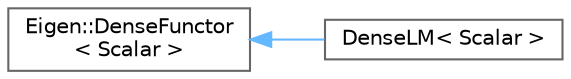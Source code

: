 digraph "类继承关系图"
{
 // LATEX_PDF_SIZE
  bgcolor="transparent";
  edge [fontname=Helvetica,fontsize=10,labelfontname=Helvetica,labelfontsize=10];
  node [fontname=Helvetica,fontsize=10,shape=box,height=0.2,width=0.4];
  rankdir="LR";
  Node0 [id="Node000000",label="Eigen::DenseFunctor\l\< Scalar \>",height=0.2,width=0.4,color="grey40", fillcolor="white", style="filled",URL="$struct_eigen_1_1_dense_functor.html",tooltip=" "];
  Node0 -> Node1 [id="edge3769_Node000000_Node000001",dir="back",color="steelblue1",style="solid",tooltip=" "];
  Node1 [id="Node000001",label="DenseLM\< Scalar \>",height=0.2,width=0.4,color="grey40", fillcolor="white", style="filled",URL="$struct_dense_l_m.html",tooltip=" "];
}
